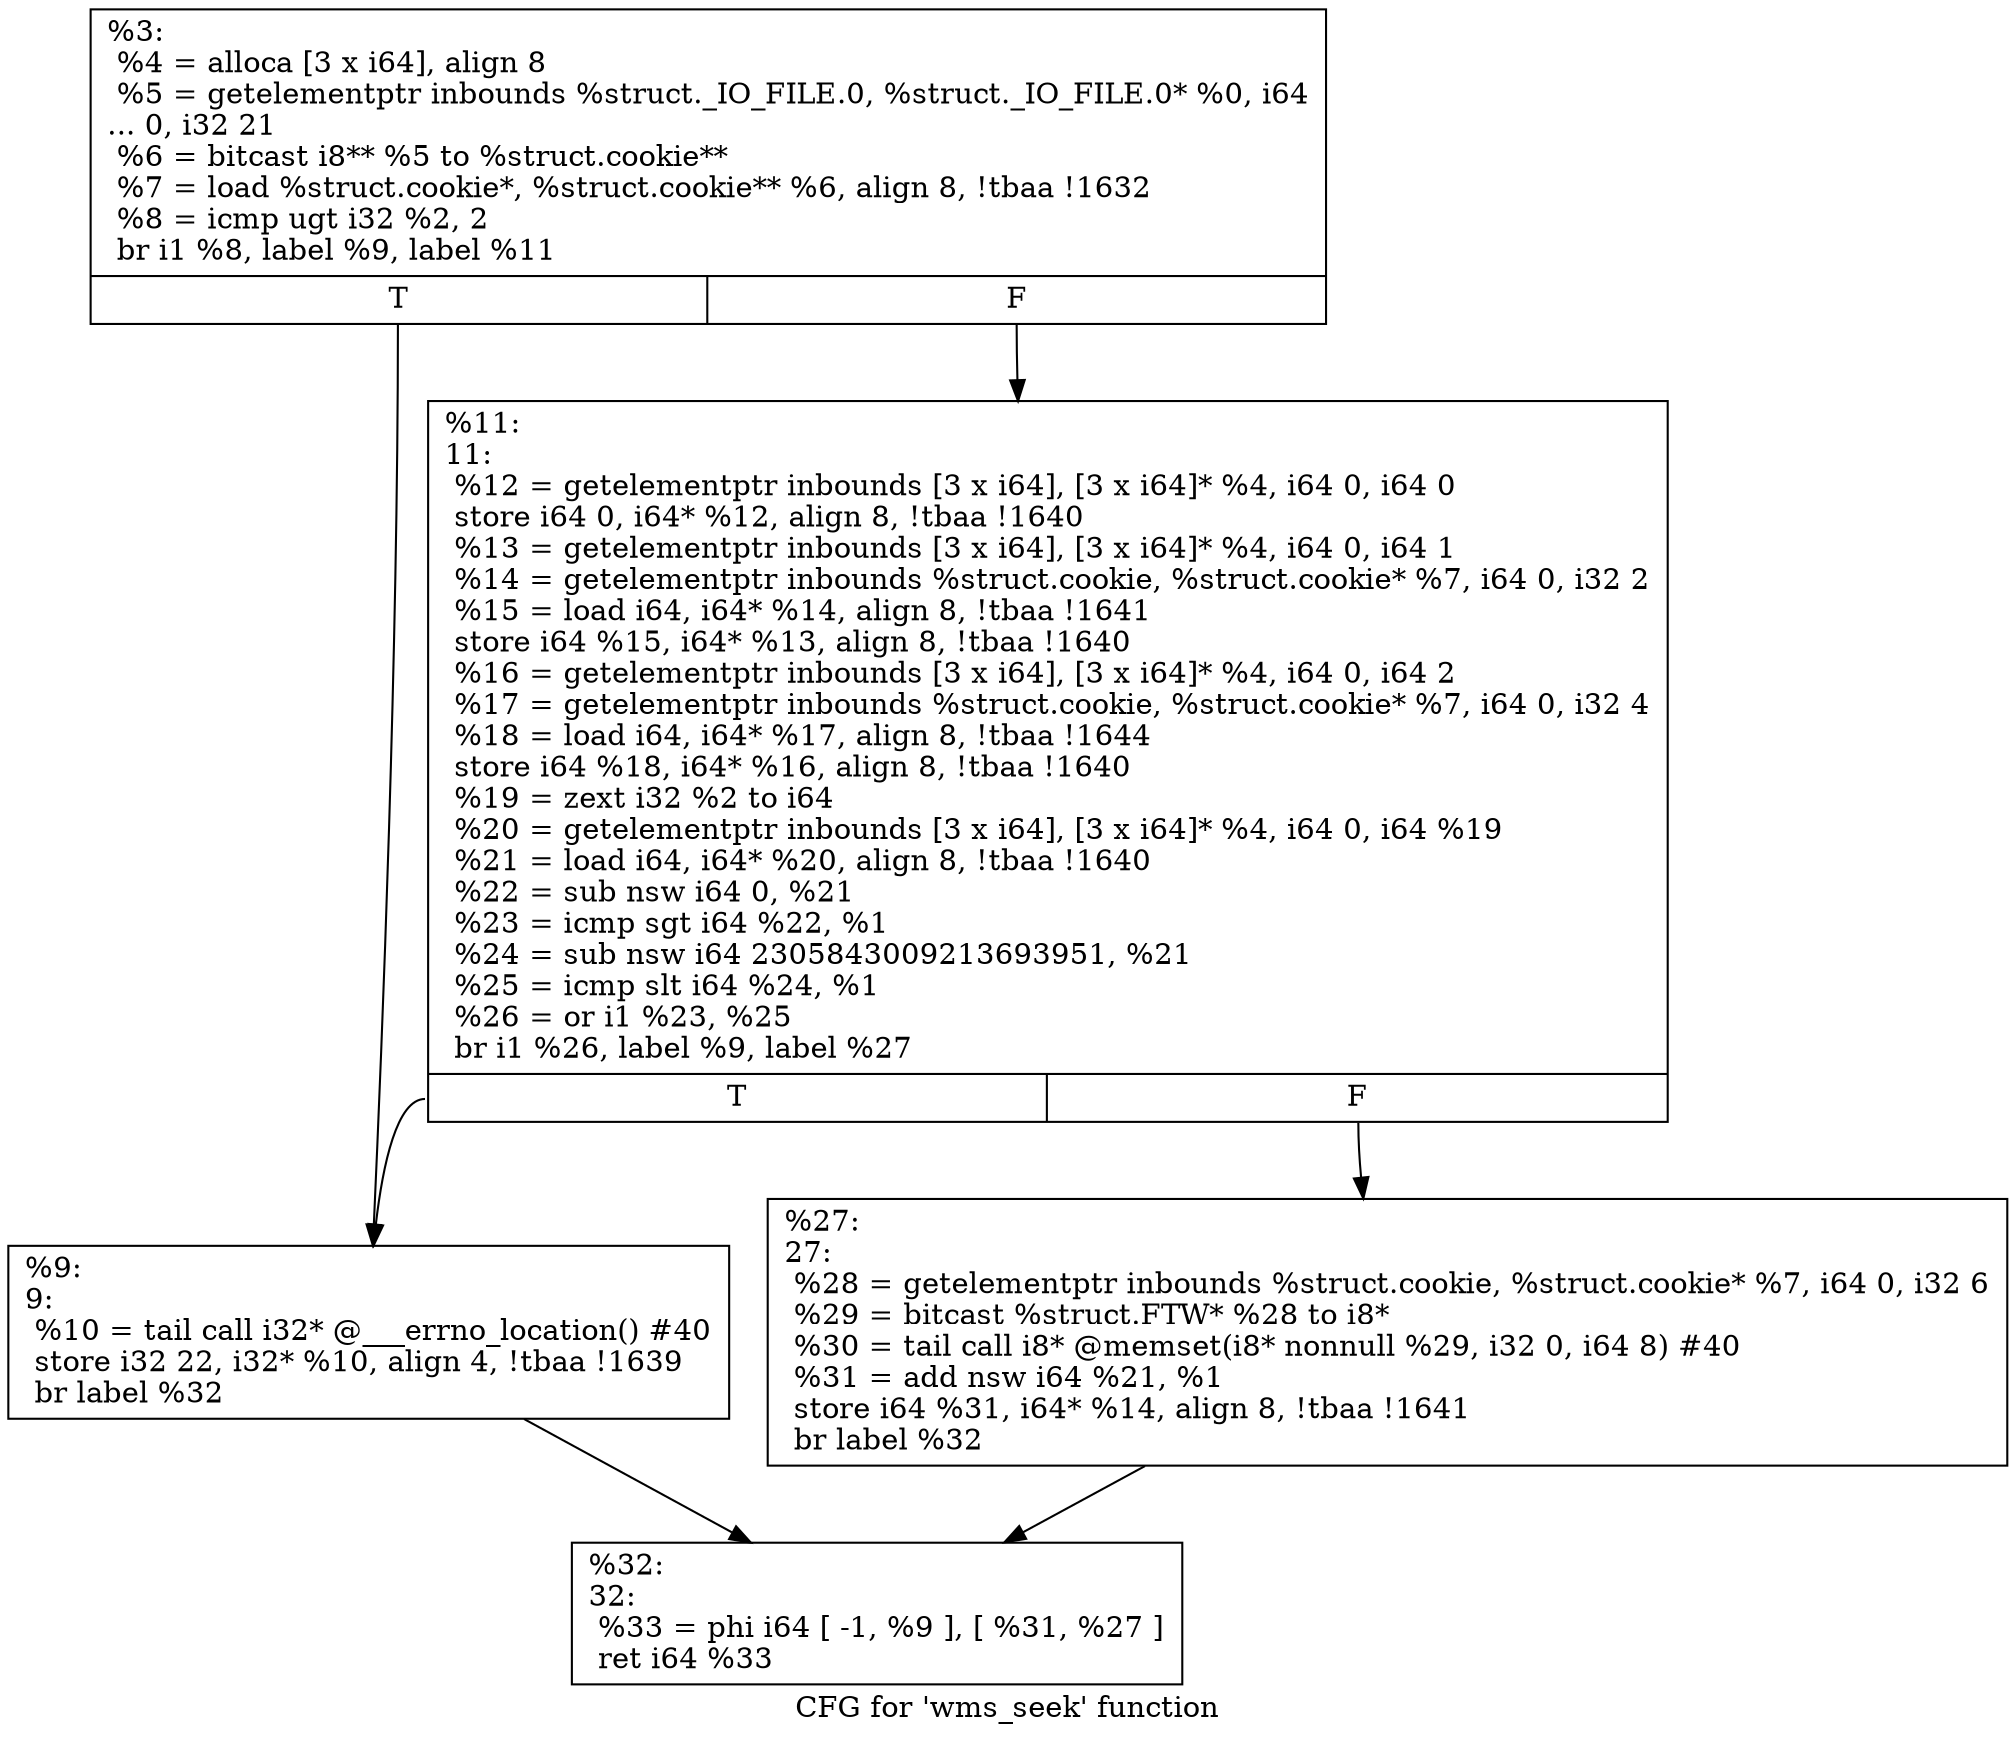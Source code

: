 digraph "CFG for 'wms_seek' function" {
	label="CFG for 'wms_seek' function";

	Node0x1d92d30 [shape=record,label="{%3:\l  %4 = alloca [3 x i64], align 8\l  %5 = getelementptr inbounds %struct._IO_FILE.0, %struct._IO_FILE.0* %0, i64\l... 0, i32 21\l  %6 = bitcast i8** %5 to %struct.cookie**\l  %7 = load %struct.cookie*, %struct.cookie** %6, align 8, !tbaa !1632\l  %8 = icmp ugt i32 %2, 2\l  br i1 %8, label %9, label %11\l|{<s0>T|<s1>F}}"];
	Node0x1d92d30:s0 -> Node0x1d950a0;
	Node0x1d92d30:s1 -> Node0x1d95170;
	Node0x1d950a0 [shape=record,label="{%9:\l9:                                                \l  %10 = tail call i32* @___errno_location() #40\l  store i32 22, i32* %10, align 4, !tbaa !1639\l  br label %32\l}"];
	Node0x1d950a0 -> Node0x1d95210;
	Node0x1d95170 [shape=record,label="{%11:\l11:                                               \l  %12 = getelementptr inbounds [3 x i64], [3 x i64]* %4, i64 0, i64 0\l  store i64 0, i64* %12, align 8, !tbaa !1640\l  %13 = getelementptr inbounds [3 x i64], [3 x i64]* %4, i64 0, i64 1\l  %14 = getelementptr inbounds %struct.cookie, %struct.cookie* %7, i64 0, i32 2\l  %15 = load i64, i64* %14, align 8, !tbaa !1641\l  store i64 %15, i64* %13, align 8, !tbaa !1640\l  %16 = getelementptr inbounds [3 x i64], [3 x i64]* %4, i64 0, i64 2\l  %17 = getelementptr inbounds %struct.cookie, %struct.cookie* %7, i64 0, i32 4\l  %18 = load i64, i64* %17, align 8, !tbaa !1644\l  store i64 %18, i64* %16, align 8, !tbaa !1640\l  %19 = zext i32 %2 to i64\l  %20 = getelementptr inbounds [3 x i64], [3 x i64]* %4, i64 0, i64 %19\l  %21 = load i64, i64* %20, align 8, !tbaa !1640\l  %22 = sub nsw i64 0, %21\l  %23 = icmp sgt i64 %22, %1\l  %24 = sub nsw i64 2305843009213693951, %21\l  %25 = icmp slt i64 %24, %1\l  %26 = or i1 %23, %25\l  br i1 %26, label %9, label %27\l|{<s0>T|<s1>F}}"];
	Node0x1d95170:s0 -> Node0x1d950a0;
	Node0x1d95170:s1 -> Node0x1d951c0;
	Node0x1d951c0 [shape=record,label="{%27:\l27:                                               \l  %28 = getelementptr inbounds %struct.cookie, %struct.cookie* %7, i64 0, i32 6\l  %29 = bitcast %struct.FTW* %28 to i8*\l  %30 = tail call i8* @memset(i8* nonnull %29, i32 0, i64 8) #40\l  %31 = add nsw i64 %21, %1\l  store i64 %31, i64* %14, align 8, !tbaa !1641\l  br label %32\l}"];
	Node0x1d951c0 -> Node0x1d95210;
	Node0x1d95210 [shape=record,label="{%32:\l32:                                               \l  %33 = phi i64 [ -1, %9 ], [ %31, %27 ]\l  ret i64 %33\l}"];
}
